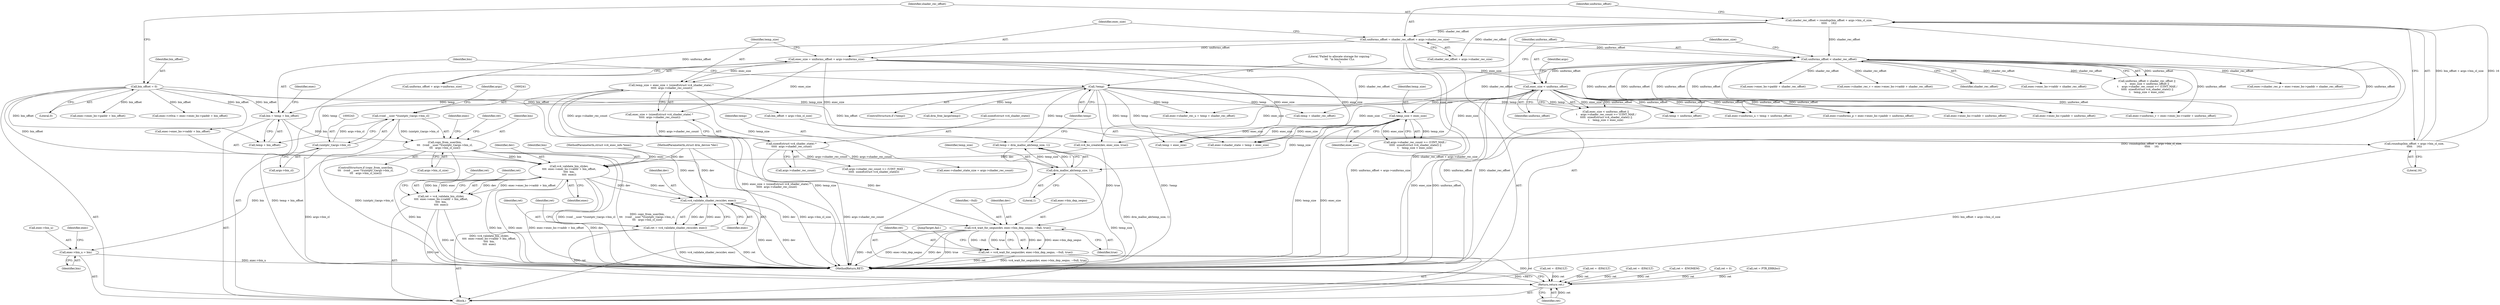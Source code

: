 digraph "1_linux_0f2ff82e11c86c05d051cae32b58226392d33bbf@API" {
"1000238" [label="(Call,copy_from_user(bin,\n\t\t\t   (void __user *)(uintptr_t)args->bin_cl,\n\t\t\t   args->bin_cl_size))"];
"1000204" [label="(Call,bin = temp + bin_offset)"];
"1000194" [label="(Call,!temp)"];
"1000188" [label="(Call,temp = drm_malloc_ab(temp_size, 1))"];
"1000190" [label="(Call,drm_malloc_ab(temp_size, 1))"];
"1000181" [label="(Call,temp_size < exec_size)"];
"1000152" [label="(Call,temp_size = exec_size + (sizeof(struct vc4_shader_state) *\n \t\t\t\t\t  args->shader_rec_count))"];
"1000144" [label="(Call,exec_size = uniforms_offset + args->uniforms_size)"];
"1000136" [label="(Call,uniforms_offset = shader_rec_offset + args->shader_rec_size)"];
"1000126" [label="(Call,shader_rec_offset = roundup(bin_offset + args->bin_cl_size,\n\t\t\t\t\t     16))"];
"1000128" [label="(Call,roundup(bin_offset + args->bin_cl_size,\n\t\t\t\t\t     16))"];
"1000122" [label="(Call,bin_offset = 0)"];
"1000156" [label="(Call,sizeof(struct vc4_shader_state) *\n \t\t\t\t\t  args->shader_rec_count)"];
"1000169" [label="(Call,exec_size < uniforms_offset)"];
"1000165" [label="(Call,uniforms_offset < shader_rec_offset)"];
"1000240" [label="(Call,(void __user *)(uintptr_t)args->bin_cl)"];
"1000242" [label="(Call,(uintptr_t)args->bin_cl)"];
"1000349" [label="(Call,exec->bin_u = bin)"];
"1000414" [label="(Call,vc4_validate_bin_cl(dev,\n\t\t\t\t  exec->exec_bo->vaddr + bin_offset,\n\t\t\t\t  bin,\n\t\t\t\t  exec))"];
"1000412" [label="(Call,ret = vc4_validate_bin_cl(dev,\n\t\t\t\t  exec->exec_bo->vaddr + bin_offset,\n\t\t\t\t  bin,\n\t\t\t\t  exec))"];
"1000448" [label="(Return,return ret;)"];
"1000430" [label="(Call,vc4_validate_shader_recs(dev, exec))"];
"1000428" [label="(Call,ret = vc4_validate_shader_recs(dev, exec))"];
"1000438" [label="(Call,vc4_wait_for_seqno(dev, exec->bin_dep_seqno, ~0ull, true))"];
"1000436" [label="(Call,ret = vc4_wait_for_seqno(dev, exec->bin_dep_seqno, ~0ull, true))"];
"1000205" [label="(Identifier,bin)"];
"1000195" [label="(Identifier,temp)"];
"1000227" [label="(Call,temp + exec_size)"];
"1000440" [label="(Call,exec->bin_dep_seqno)"];
"1000369" [label="(Call,exec->exec_bo->paddr + shader_rec_offset)"];
"1000429" [label="(Identifier,ret)"];
"1000387" [label="(Call,exec->exec_bo->vaddr + uniforms_offset)"];
"1000169" [label="(Call,exec_size < uniforms_offset)"];
"1000293" [label="(Call,ret = -EFAULT)"];
"1000413" [label="(Identifier,ret)"];
"1000152" [label="(Call,temp_size = exec_size + (sizeof(struct vc4_shader_state) *\n \t\t\t\t\t  args->shader_rec_count))"];
"1000354" [label="(Call,exec->shader_rec_v = exec->exec_bo->vaddr + shader_rec_offset)"];
"1000259" [label="(Identifier,exec)"];
"1000240" [label="(Call,(void __user *)(uintptr_t)args->bin_cl)"];
"1000272" [label="(Call,ret = -EFAULT)"];
"1000204" [label="(Call,bin = temp + bin_offset)"];
"1000248" [label="(Identifier,args)"];
"1000350" [label="(Call,exec->bin_u)"];
"1000191" [label="(Identifier,temp_size)"];
"1000103" [label="(MethodParameterIn,struct drm_device *dev)"];
"1000124" [label="(Literal,0)"];
"1000167" [label="(Identifier,shader_rec_offset)"];
"1000157" [label="(Call,sizeof(struct vc4_shader_state))"];
"1000423" [label="(Identifier,bin)"];
"1000251" [label="(Call,ret = -EFAULT)"];
"1000300" [label="(Call,vc4_bo_create(dev, exec_size, true))"];
"1000172" [label="(Call,args->shader_rec_count >= (UINT_MAX /\n \t\t\t\t\t  sizeof(struct vc4_shader_state)) ||\n\t    temp_size < exec_size)"];
"1000154" [label="(Call,exec_size + (sizeof(struct vc4_shader_state) *\n \t\t\t\t\t  args->shader_rec_count))"];
"1000190" [label="(Call,drm_malloc_ab(temp_size, 1))"];
"1000193" [label="(ControlStructure,if (!temp))"];
"1000182" [label="(Identifier,temp_size)"];
"1000342" [label="(Call,exec->exec_bo->paddr + bin_offset)"];
"1000211" [label="(Identifier,exec)"];
"1000432" [label="(Identifier,exec)"];
"1000171" [label="(Identifier,uniforms_offset)"];
"1000353" [label="(Identifier,bin)"];
"1000437" [label="(Identifier,ret)"];
"1000444" [label="(Identifier,true)"];
"1000383" [label="(Call,exec->uniforms_v = exec->exec_bo->vaddr + uniforms_offset)"];
"1000358" [label="(Call,exec->exec_bo->vaddr + shader_rec_offset)"];
"1000104" [label="(MethodParameterIn,struct vc4_exec_info *exec)"];
"1000153" [label="(Identifier,temp_size)"];
"1000164" [label="(Call,uniforms_offset < shader_rec_offset ||\n \t    exec_size < uniforms_offset ||\n \t    args->shader_rec_count >= (UINT_MAX /\n \t\t\t\t\t  sizeof(struct vc4_shader_state)) ||\n\t    temp_size < exec_size)"];
"1000238" [label="(Call,copy_from_user(bin,\n\t\t\t   (void __user *)(uintptr_t)args->bin_cl,\n\t\t\t   args->bin_cl_size))"];
"1000165" [label="(Call,uniforms_offset < shader_rec_offset)"];
"1000199" [label="(Call,ret = -ENOMEM)"];
"1000146" [label="(Call,uniforms_offset + args->uniforms_size)"];
"1000194" [label="(Call,!temp)"];
"1000431" [label="(Identifier,dev)"];
"1000129" [label="(Call,bin_offset + args->bin_cl_size)"];
"1000430" [label="(Call,vc4_validate_shader_recs(dev, exec))"];
"1000415" [label="(Identifier,dev)"];
"1000188" [label="(Call,temp = drm_malloc_ab(temp_size, 1))"];
"1000168" [label="(Call,exec_size < uniforms_offset ||\n \t    args->shader_rec_count >= (UINT_MAX /\n \t\t\t\t\t  sizeof(struct vc4_shader_state)) ||\n\t    temp_size < exec_size)"];
"1000128" [label="(Call,roundup(bin_offset + args->bin_cl_size,\n\t\t\t\t\t     16))"];
"1000414" [label="(Call,vc4_validate_bin_cl(dev,\n\t\t\t\t  exec->exec_bo->vaddr + bin_offset,\n\t\t\t\t  bin,\n\t\t\t\t  exec))"];
"1000443" [label="(Identifier,~0ull)"];
"1000416" [label="(Call,exec->exec_bo->vaddr + bin_offset)"];
"1000446" [label="(Call,drm_free_large(temp))"];
"1000122" [label="(Call,bin_offset = 0)"];
"1000170" [label="(Identifier,exec_size)"];
"1000206" [label="(Call,temp + bin_offset)"];
"1000237" [label="(ControlStructure,if (copy_from_user(bin,\n\t\t\t   (void __user *)(uintptr_t)args->bin_cl,\n\t\t\t   args->bin_cl_size)))"];
"1000159" [label="(Call,args->shader_rec_count)"];
"1000192" [label="(Literal,1)"];
"1000209" [label="(Call,exec->shader_rec_u = temp + shader_rec_offset)"];
"1000252" [label="(Identifier,ret)"];
"1000145" [label="(Identifier,exec_size)"];
"1000181" [label="(Call,temp_size < exec_size)"];
"1000244" [label="(Call,args->bin_cl)"];
"1000449" [label="(Identifier,ret)"];
"1000439" [label="(Identifier,dev)"];
"1000424" [label="(Identifier,exec)"];
"1000137" [label="(Identifier,uniforms_offset)"];
"1000173" [label="(Call,args->shader_rec_count >= (UINT_MAX /\n \t\t\t\t\t  sizeof(struct vc4_shader_state)))"];
"1000356" [label="(Identifier,exec)"];
"1000436" [label="(Call,ret = vc4_wait_for_seqno(dev, exec->bin_dep_seqno, ~0ull, true))"];
"1000127" [label="(Identifier,shader_rec_offset)"];
"1000412" [label="(Call,ret = vc4_validate_bin_cl(dev,\n\t\t\t\t  exec->exec_bo->vaddr + bin_offset,\n\t\t\t\t  bin,\n\t\t\t\t  exec))"];
"1000118" [label="(Call,ret = 0)"];
"1000198" [label="(Literal,\"Failed to allocate storage for copying \"\n\t\t\t  \"in bin/render CLs.\n\")"];
"1000445" [label="(JumpTarget,fail:)"];
"1000105" [label="(Block,)"];
"1000230" [label="(Call,exec->shader_state_size = args->shader_rec_count)"];
"1000338" [label="(Call,exec->ct0ca = exec->exec_bo->paddr + bin_offset)"];
"1000349" [label="(Call,exec->bin_u = bin)"];
"1000126" [label="(Call,shader_rec_offset = roundup(bin_offset + args->bin_cl_size,\n\t\t\t\t\t     16))"];
"1000434" [label="(Identifier,ret)"];
"1000220" [label="(Call,temp + uniforms_offset)"];
"1000189" [label="(Identifier,temp)"];
"1000448" [label="(Return,return ret;)"];
"1000138" [label="(Call,shader_rec_offset + args->shader_rec_size)"];
"1000438" [label="(Call,vc4_wait_for_seqno(dev, exec->bin_dep_seqno, ~0ull, true))"];
"1000450" [label="(MethodReturn,RET)"];
"1000175" [label="(Identifier,args)"];
"1000365" [label="(Call,exec->shader_rec_p = exec->exec_bo->paddr + shader_rec_offset)"];
"1000426" [label="(Identifier,ret)"];
"1000216" [label="(Call,exec->uniforms_u = temp + uniforms_offset)"];
"1000394" [label="(Call,exec->uniforms_p = exec->exec_bo->paddr + uniforms_offset)"];
"1000398" [label="(Call,exec->exec_bo->paddr + uniforms_offset)"];
"1000166" [label="(Identifier,uniforms_offset)"];
"1000239" [label="(Identifier,bin)"];
"1000213" [label="(Call,temp + shader_rec_offset)"];
"1000144" [label="(Call,exec_size = uniforms_offset + args->uniforms_size)"];
"1000242" [label="(Call,(uintptr_t)args->bin_cl)"];
"1000428" [label="(Call,ret = vc4_validate_shader_recs(dev, exec))"];
"1000310" [label="(Call,ret = PTR_ERR(bo))"];
"1000156" [label="(Call,sizeof(struct vc4_shader_state) *\n \t\t\t\t\t  args->shader_rec_count)"];
"1000247" [label="(Call,args->bin_cl_size)"];
"1000123" [label="(Identifier,bin_offset)"];
"1000223" [label="(Call,exec->shader_state = temp + exec_size)"];
"1000136" [label="(Call,uniforms_offset = shader_rec_offset + args->shader_rec_size)"];
"1000183" [label="(Identifier,exec_size)"];
"1000134" [label="(Literal,16)"];
"1000238" -> "1000237"  [label="AST: "];
"1000238" -> "1000247"  [label="CFG: "];
"1000239" -> "1000238"  [label="AST: "];
"1000240" -> "1000238"  [label="AST: "];
"1000247" -> "1000238"  [label="AST: "];
"1000252" -> "1000238"  [label="CFG: "];
"1000259" -> "1000238"  [label="CFG: "];
"1000238" -> "1000450"  [label="DDG: bin"];
"1000238" -> "1000450"  [label="DDG: (void __user *)(uintptr_t)args->bin_cl"];
"1000238" -> "1000450"  [label="DDG: copy_from_user(bin,\n\t\t\t   (void __user *)(uintptr_t)args->bin_cl,\n\t\t\t   args->bin_cl_size)"];
"1000238" -> "1000450"  [label="DDG: args->bin_cl_size"];
"1000204" -> "1000238"  [label="DDG: bin"];
"1000240" -> "1000238"  [label="DDG: (uintptr_t)args->bin_cl"];
"1000238" -> "1000349"  [label="DDG: bin"];
"1000238" -> "1000414"  [label="DDG: bin"];
"1000204" -> "1000105"  [label="AST: "];
"1000204" -> "1000206"  [label="CFG: "];
"1000205" -> "1000204"  [label="AST: "];
"1000206" -> "1000204"  [label="AST: "];
"1000211" -> "1000204"  [label="CFG: "];
"1000204" -> "1000450"  [label="DDG: temp + bin_offset"];
"1000194" -> "1000204"  [label="DDG: temp"];
"1000122" -> "1000204"  [label="DDG: bin_offset"];
"1000194" -> "1000193"  [label="AST: "];
"1000194" -> "1000195"  [label="CFG: "];
"1000195" -> "1000194"  [label="AST: "];
"1000198" -> "1000194"  [label="CFG: "];
"1000205" -> "1000194"  [label="CFG: "];
"1000194" -> "1000450"  [label="DDG: !temp"];
"1000188" -> "1000194"  [label="DDG: temp"];
"1000194" -> "1000206"  [label="DDG: temp"];
"1000194" -> "1000209"  [label="DDG: temp"];
"1000194" -> "1000213"  [label="DDG: temp"];
"1000194" -> "1000216"  [label="DDG: temp"];
"1000194" -> "1000220"  [label="DDG: temp"];
"1000194" -> "1000223"  [label="DDG: temp"];
"1000194" -> "1000227"  [label="DDG: temp"];
"1000194" -> "1000446"  [label="DDG: temp"];
"1000188" -> "1000105"  [label="AST: "];
"1000188" -> "1000190"  [label="CFG: "];
"1000189" -> "1000188"  [label="AST: "];
"1000190" -> "1000188"  [label="AST: "];
"1000195" -> "1000188"  [label="CFG: "];
"1000188" -> "1000450"  [label="DDG: drm_malloc_ab(temp_size, 1)"];
"1000190" -> "1000188"  [label="DDG: temp_size"];
"1000190" -> "1000188"  [label="DDG: 1"];
"1000190" -> "1000192"  [label="CFG: "];
"1000191" -> "1000190"  [label="AST: "];
"1000192" -> "1000190"  [label="AST: "];
"1000190" -> "1000450"  [label="DDG: temp_size"];
"1000181" -> "1000190"  [label="DDG: temp_size"];
"1000152" -> "1000190"  [label="DDG: temp_size"];
"1000181" -> "1000172"  [label="AST: "];
"1000181" -> "1000183"  [label="CFG: "];
"1000182" -> "1000181"  [label="AST: "];
"1000183" -> "1000181"  [label="AST: "];
"1000172" -> "1000181"  [label="CFG: "];
"1000181" -> "1000450"  [label="DDG: temp_size"];
"1000181" -> "1000450"  [label="DDG: exec_size"];
"1000181" -> "1000172"  [label="DDG: temp_size"];
"1000181" -> "1000172"  [label="DDG: exec_size"];
"1000152" -> "1000181"  [label="DDG: temp_size"];
"1000169" -> "1000181"  [label="DDG: exec_size"];
"1000181" -> "1000223"  [label="DDG: exec_size"];
"1000181" -> "1000227"  [label="DDG: exec_size"];
"1000181" -> "1000300"  [label="DDG: exec_size"];
"1000152" -> "1000105"  [label="AST: "];
"1000152" -> "1000154"  [label="CFG: "];
"1000153" -> "1000152"  [label="AST: "];
"1000154" -> "1000152"  [label="AST: "];
"1000166" -> "1000152"  [label="CFG: "];
"1000152" -> "1000450"  [label="DDG: exec_size + (sizeof(struct vc4_shader_state) *\n \t\t\t\t\t  args->shader_rec_count)"];
"1000152" -> "1000450"  [label="DDG: temp_size"];
"1000144" -> "1000152"  [label="DDG: exec_size"];
"1000156" -> "1000152"  [label="DDG: args->shader_rec_count"];
"1000144" -> "1000105"  [label="AST: "];
"1000144" -> "1000146"  [label="CFG: "];
"1000145" -> "1000144"  [label="AST: "];
"1000146" -> "1000144"  [label="AST: "];
"1000153" -> "1000144"  [label="CFG: "];
"1000144" -> "1000450"  [label="DDG: uniforms_offset + args->uniforms_size"];
"1000136" -> "1000144"  [label="DDG: uniforms_offset"];
"1000144" -> "1000154"  [label="DDG: exec_size"];
"1000144" -> "1000169"  [label="DDG: exec_size"];
"1000144" -> "1000223"  [label="DDG: exec_size"];
"1000144" -> "1000227"  [label="DDG: exec_size"];
"1000144" -> "1000300"  [label="DDG: exec_size"];
"1000136" -> "1000105"  [label="AST: "];
"1000136" -> "1000138"  [label="CFG: "];
"1000137" -> "1000136"  [label="AST: "];
"1000138" -> "1000136"  [label="AST: "];
"1000145" -> "1000136"  [label="CFG: "];
"1000136" -> "1000450"  [label="DDG: shader_rec_offset + args->shader_rec_size"];
"1000126" -> "1000136"  [label="DDG: shader_rec_offset"];
"1000136" -> "1000146"  [label="DDG: uniforms_offset"];
"1000136" -> "1000165"  [label="DDG: uniforms_offset"];
"1000126" -> "1000105"  [label="AST: "];
"1000126" -> "1000128"  [label="CFG: "];
"1000127" -> "1000126"  [label="AST: "];
"1000128" -> "1000126"  [label="AST: "];
"1000137" -> "1000126"  [label="CFG: "];
"1000126" -> "1000450"  [label="DDG: roundup(bin_offset + args->bin_cl_size,\n\t\t\t\t\t     16)"];
"1000128" -> "1000126"  [label="DDG: bin_offset + args->bin_cl_size"];
"1000128" -> "1000126"  [label="DDG: 16"];
"1000126" -> "1000138"  [label="DDG: shader_rec_offset"];
"1000126" -> "1000165"  [label="DDG: shader_rec_offset"];
"1000128" -> "1000134"  [label="CFG: "];
"1000129" -> "1000128"  [label="AST: "];
"1000134" -> "1000128"  [label="AST: "];
"1000128" -> "1000450"  [label="DDG: bin_offset + args->bin_cl_size"];
"1000122" -> "1000128"  [label="DDG: bin_offset"];
"1000122" -> "1000105"  [label="AST: "];
"1000122" -> "1000124"  [label="CFG: "];
"1000123" -> "1000122"  [label="AST: "];
"1000124" -> "1000122"  [label="AST: "];
"1000127" -> "1000122"  [label="CFG: "];
"1000122" -> "1000129"  [label="DDG: bin_offset"];
"1000122" -> "1000206"  [label="DDG: bin_offset"];
"1000122" -> "1000338"  [label="DDG: bin_offset"];
"1000122" -> "1000342"  [label="DDG: bin_offset"];
"1000122" -> "1000414"  [label="DDG: bin_offset"];
"1000122" -> "1000416"  [label="DDG: bin_offset"];
"1000156" -> "1000154"  [label="AST: "];
"1000156" -> "1000159"  [label="CFG: "];
"1000157" -> "1000156"  [label="AST: "];
"1000159" -> "1000156"  [label="AST: "];
"1000154" -> "1000156"  [label="CFG: "];
"1000156" -> "1000450"  [label="DDG: args->shader_rec_count"];
"1000156" -> "1000154"  [label="DDG: args->shader_rec_count"];
"1000156" -> "1000173"  [label="DDG: args->shader_rec_count"];
"1000156" -> "1000230"  [label="DDG: args->shader_rec_count"];
"1000169" -> "1000168"  [label="AST: "];
"1000169" -> "1000171"  [label="CFG: "];
"1000170" -> "1000169"  [label="AST: "];
"1000171" -> "1000169"  [label="AST: "];
"1000175" -> "1000169"  [label="CFG: "];
"1000168" -> "1000169"  [label="CFG: "];
"1000169" -> "1000450"  [label="DDG: uniforms_offset"];
"1000169" -> "1000450"  [label="DDG: exec_size"];
"1000169" -> "1000168"  [label="DDG: exec_size"];
"1000169" -> "1000168"  [label="DDG: uniforms_offset"];
"1000165" -> "1000169"  [label="DDG: uniforms_offset"];
"1000169" -> "1000216"  [label="DDG: uniforms_offset"];
"1000169" -> "1000220"  [label="DDG: uniforms_offset"];
"1000169" -> "1000223"  [label="DDG: exec_size"];
"1000169" -> "1000227"  [label="DDG: exec_size"];
"1000169" -> "1000300"  [label="DDG: exec_size"];
"1000169" -> "1000383"  [label="DDG: uniforms_offset"];
"1000169" -> "1000387"  [label="DDG: uniforms_offset"];
"1000169" -> "1000394"  [label="DDG: uniforms_offset"];
"1000169" -> "1000398"  [label="DDG: uniforms_offset"];
"1000165" -> "1000164"  [label="AST: "];
"1000165" -> "1000167"  [label="CFG: "];
"1000166" -> "1000165"  [label="AST: "];
"1000167" -> "1000165"  [label="AST: "];
"1000170" -> "1000165"  [label="CFG: "];
"1000164" -> "1000165"  [label="CFG: "];
"1000165" -> "1000450"  [label="DDG: uniforms_offset"];
"1000165" -> "1000450"  [label="DDG: shader_rec_offset"];
"1000165" -> "1000164"  [label="DDG: uniforms_offset"];
"1000165" -> "1000164"  [label="DDG: shader_rec_offset"];
"1000165" -> "1000209"  [label="DDG: shader_rec_offset"];
"1000165" -> "1000213"  [label="DDG: shader_rec_offset"];
"1000165" -> "1000216"  [label="DDG: uniforms_offset"];
"1000165" -> "1000220"  [label="DDG: uniforms_offset"];
"1000165" -> "1000354"  [label="DDG: shader_rec_offset"];
"1000165" -> "1000358"  [label="DDG: shader_rec_offset"];
"1000165" -> "1000365"  [label="DDG: shader_rec_offset"];
"1000165" -> "1000369"  [label="DDG: shader_rec_offset"];
"1000165" -> "1000383"  [label="DDG: uniforms_offset"];
"1000165" -> "1000387"  [label="DDG: uniforms_offset"];
"1000165" -> "1000394"  [label="DDG: uniforms_offset"];
"1000165" -> "1000398"  [label="DDG: uniforms_offset"];
"1000240" -> "1000242"  [label="CFG: "];
"1000241" -> "1000240"  [label="AST: "];
"1000242" -> "1000240"  [label="AST: "];
"1000248" -> "1000240"  [label="CFG: "];
"1000240" -> "1000450"  [label="DDG: (uintptr_t)args->bin_cl"];
"1000242" -> "1000240"  [label="DDG: args->bin_cl"];
"1000242" -> "1000244"  [label="CFG: "];
"1000243" -> "1000242"  [label="AST: "];
"1000244" -> "1000242"  [label="AST: "];
"1000242" -> "1000450"  [label="DDG: args->bin_cl"];
"1000349" -> "1000105"  [label="AST: "];
"1000349" -> "1000353"  [label="CFG: "];
"1000350" -> "1000349"  [label="AST: "];
"1000353" -> "1000349"  [label="AST: "];
"1000356" -> "1000349"  [label="CFG: "];
"1000349" -> "1000450"  [label="DDG: exec->bin_u"];
"1000414" -> "1000412"  [label="AST: "];
"1000414" -> "1000424"  [label="CFG: "];
"1000415" -> "1000414"  [label="AST: "];
"1000416" -> "1000414"  [label="AST: "];
"1000423" -> "1000414"  [label="AST: "];
"1000424" -> "1000414"  [label="AST: "];
"1000412" -> "1000414"  [label="CFG: "];
"1000414" -> "1000450"  [label="DDG: bin"];
"1000414" -> "1000450"  [label="DDG: exec"];
"1000414" -> "1000450"  [label="DDG: exec->exec_bo->vaddr + bin_offset"];
"1000414" -> "1000450"  [label="DDG: dev"];
"1000414" -> "1000412"  [label="DDG: dev"];
"1000414" -> "1000412"  [label="DDG: exec->exec_bo->vaddr + bin_offset"];
"1000414" -> "1000412"  [label="DDG: bin"];
"1000414" -> "1000412"  [label="DDG: exec"];
"1000300" -> "1000414"  [label="DDG: dev"];
"1000103" -> "1000414"  [label="DDG: dev"];
"1000104" -> "1000414"  [label="DDG: exec"];
"1000414" -> "1000430"  [label="DDG: dev"];
"1000414" -> "1000430"  [label="DDG: exec"];
"1000412" -> "1000105"  [label="AST: "];
"1000413" -> "1000412"  [label="AST: "];
"1000426" -> "1000412"  [label="CFG: "];
"1000412" -> "1000450"  [label="DDG: vc4_validate_bin_cl(dev,\n\t\t\t\t  exec->exec_bo->vaddr + bin_offset,\n\t\t\t\t  bin,\n\t\t\t\t  exec)"];
"1000412" -> "1000450"  [label="DDG: ret"];
"1000412" -> "1000448"  [label="DDG: ret"];
"1000448" -> "1000105"  [label="AST: "];
"1000448" -> "1000449"  [label="CFG: "];
"1000449" -> "1000448"  [label="AST: "];
"1000450" -> "1000448"  [label="CFG: "];
"1000448" -> "1000450"  [label="DDG: <RET>"];
"1000449" -> "1000448"  [label="DDG: ret"];
"1000436" -> "1000448"  [label="DDG: ret"];
"1000293" -> "1000448"  [label="DDG: ret"];
"1000199" -> "1000448"  [label="DDG: ret"];
"1000310" -> "1000448"  [label="DDG: ret"];
"1000251" -> "1000448"  [label="DDG: ret"];
"1000272" -> "1000448"  [label="DDG: ret"];
"1000118" -> "1000448"  [label="DDG: ret"];
"1000428" -> "1000448"  [label="DDG: ret"];
"1000430" -> "1000428"  [label="AST: "];
"1000430" -> "1000432"  [label="CFG: "];
"1000431" -> "1000430"  [label="AST: "];
"1000432" -> "1000430"  [label="AST: "];
"1000428" -> "1000430"  [label="CFG: "];
"1000430" -> "1000450"  [label="DDG: exec"];
"1000430" -> "1000450"  [label="DDG: dev"];
"1000430" -> "1000428"  [label="DDG: dev"];
"1000430" -> "1000428"  [label="DDG: exec"];
"1000103" -> "1000430"  [label="DDG: dev"];
"1000104" -> "1000430"  [label="DDG: exec"];
"1000430" -> "1000438"  [label="DDG: dev"];
"1000428" -> "1000105"  [label="AST: "];
"1000429" -> "1000428"  [label="AST: "];
"1000434" -> "1000428"  [label="CFG: "];
"1000428" -> "1000450"  [label="DDG: vc4_validate_shader_recs(dev, exec)"];
"1000428" -> "1000450"  [label="DDG: ret"];
"1000438" -> "1000436"  [label="AST: "];
"1000438" -> "1000444"  [label="CFG: "];
"1000439" -> "1000438"  [label="AST: "];
"1000440" -> "1000438"  [label="AST: "];
"1000443" -> "1000438"  [label="AST: "];
"1000444" -> "1000438"  [label="AST: "];
"1000436" -> "1000438"  [label="CFG: "];
"1000438" -> "1000450"  [label="DDG: ~0ull"];
"1000438" -> "1000450"  [label="DDG: exec->bin_dep_seqno"];
"1000438" -> "1000450"  [label="DDG: dev"];
"1000438" -> "1000450"  [label="DDG: true"];
"1000438" -> "1000436"  [label="DDG: dev"];
"1000438" -> "1000436"  [label="DDG: exec->bin_dep_seqno"];
"1000438" -> "1000436"  [label="DDG: ~0ull"];
"1000438" -> "1000436"  [label="DDG: true"];
"1000103" -> "1000438"  [label="DDG: dev"];
"1000300" -> "1000438"  [label="DDG: true"];
"1000436" -> "1000105"  [label="AST: "];
"1000437" -> "1000436"  [label="AST: "];
"1000445" -> "1000436"  [label="CFG: "];
"1000436" -> "1000450"  [label="DDG: ret"];
"1000436" -> "1000450"  [label="DDG: vc4_wait_for_seqno(dev, exec->bin_dep_seqno, ~0ull, true)"];
}
